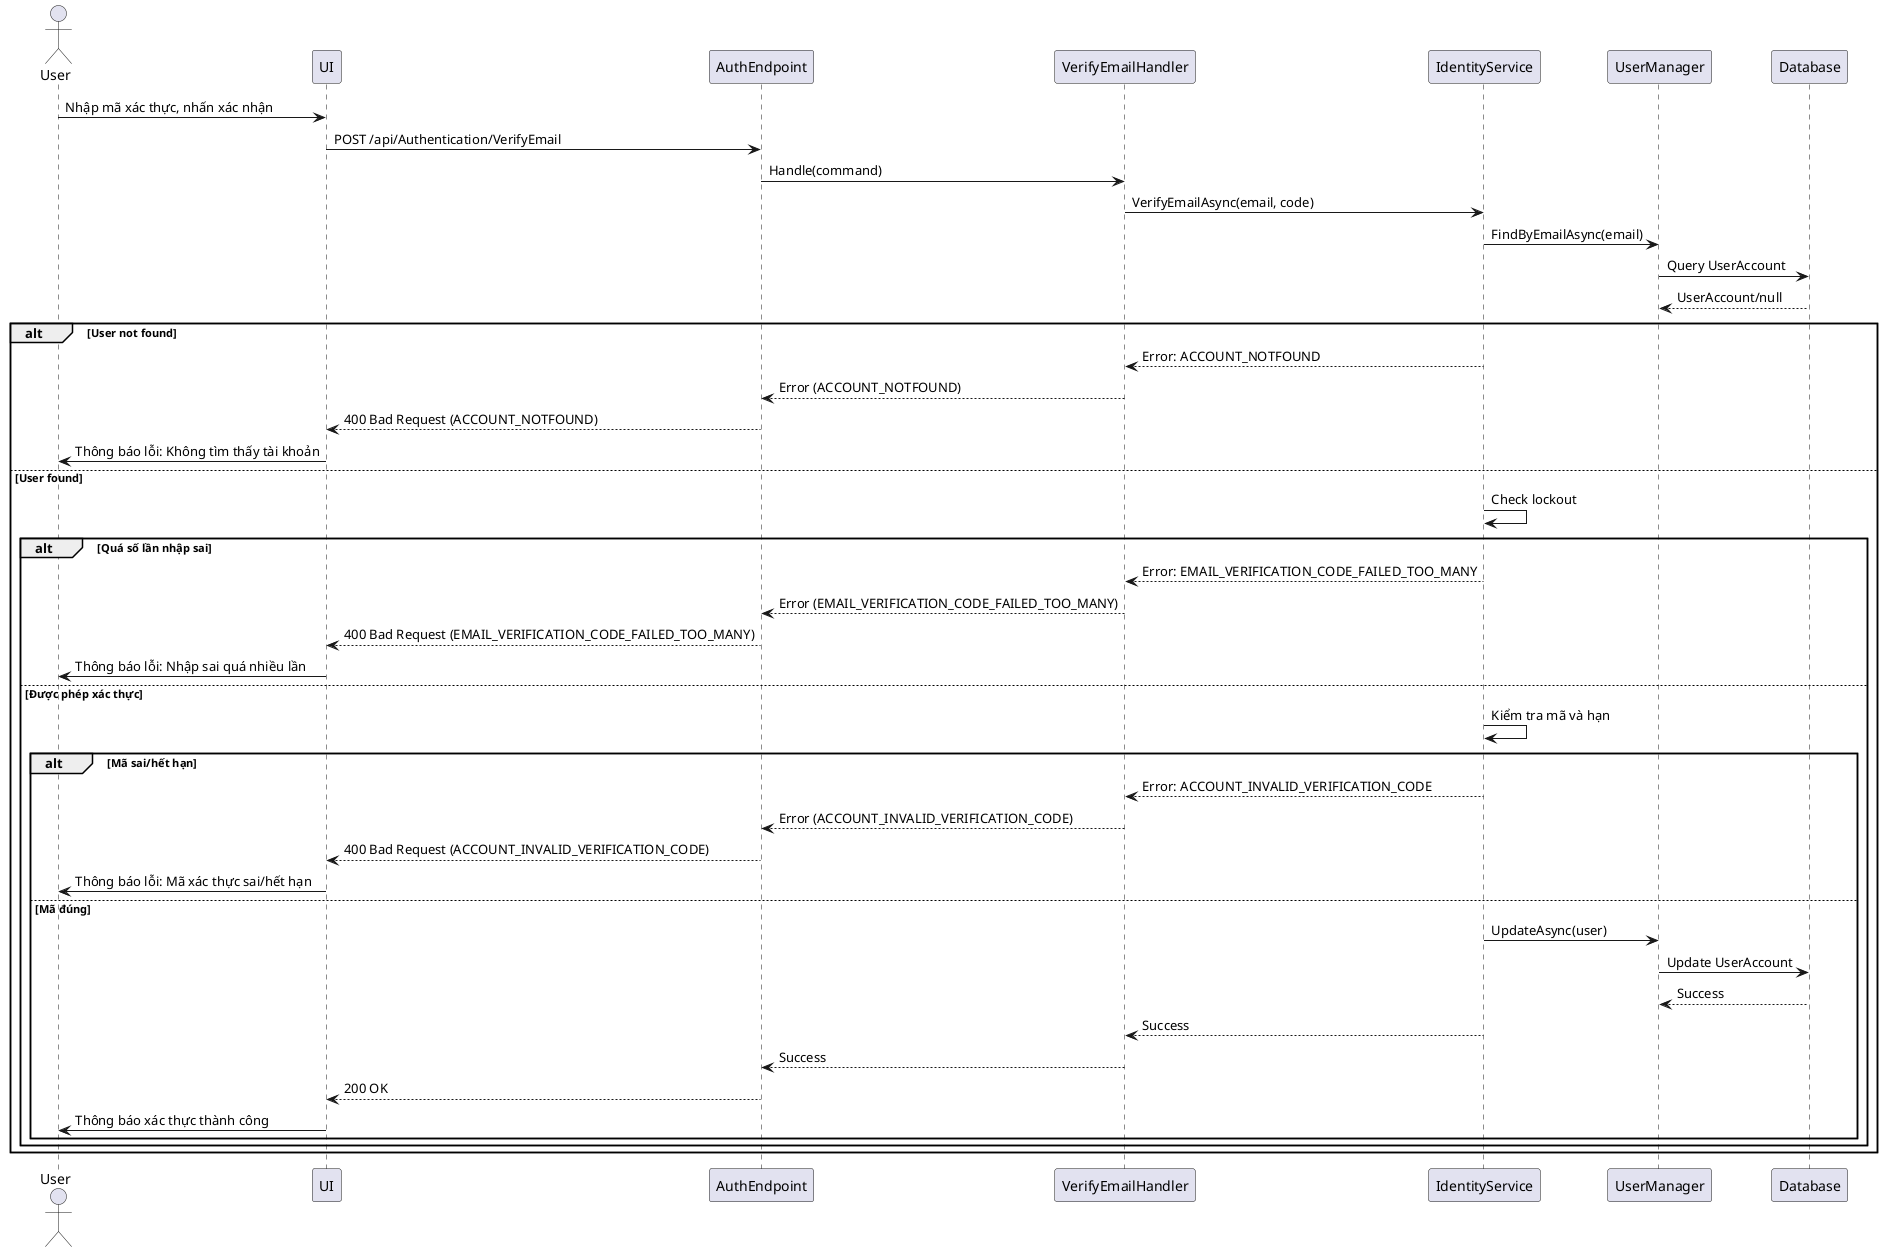 @startuml
actor User
participant UI
participant AuthEndpoint
participant VerifyEmailHandler
participant IdentityService
participant UserManager
participant Database

User -> UI : Nhập mã xác thực, nhấn xác nhận
UI -> AuthEndpoint : POST /api/Authentication/VerifyEmail
AuthEndpoint -> VerifyEmailHandler : Handle(command)
VerifyEmailHandler -> IdentityService : VerifyEmailAsync(email, code)
IdentityService -> UserManager : FindByEmailAsync(email)
UserManager -> Database : Query UserAccount
Database --> UserManager : UserAccount/null
alt User not found
    IdentityService --> VerifyEmailHandler : Error: ACCOUNT_NOTFOUND
    VerifyEmailHandler --> AuthEndpoint : Error (ACCOUNT_NOTFOUND)
    AuthEndpoint --> UI : 400 Bad Request (ACCOUNT_NOTFOUND)
    UI -> User : Thông báo lỗi: Không tìm thấy tài khoản
else User found
    IdentityService -> IdentityService : Check lockout
    alt Quá số lần nhập sai
        IdentityService --> VerifyEmailHandler : Error: EMAIL_VERIFICATION_CODE_FAILED_TOO_MANY
        VerifyEmailHandler --> AuthEndpoint : Error (EMAIL_VERIFICATION_CODE_FAILED_TOO_MANY)
        AuthEndpoint --> UI : 400 Bad Request (EMAIL_VERIFICATION_CODE_FAILED_TOO_MANY)
        UI -> User : Thông báo lỗi: Nhập sai quá nhiều lần
    else Được phép xác thực
        IdentityService -> IdentityService : Kiểm tra mã và hạn
        alt Mã sai/hết hạn
            IdentityService --> VerifyEmailHandler : Error: ACCOUNT_INVALID_VERIFICATION_CODE
            VerifyEmailHandler --> AuthEndpoint : Error (ACCOUNT_INVALID_VERIFICATION_CODE)
            AuthEndpoint --> UI : 400 Bad Request (ACCOUNT_INVALID_VERIFICATION_CODE)
            UI -> User : Thông báo lỗi: Mã xác thực sai/hết hạn
        else Mã đúng
            IdentityService -> UserManager : UpdateAsync(user)
            UserManager -> Database : Update UserAccount
            Database --> UserManager : Success
            IdentityService --> VerifyEmailHandler : Success
            VerifyEmailHandler --> AuthEndpoint : Success
            AuthEndpoint --> UI : 200 OK
            UI -> User : Thông báo xác thực thành công
        end
    end
end
@enduml